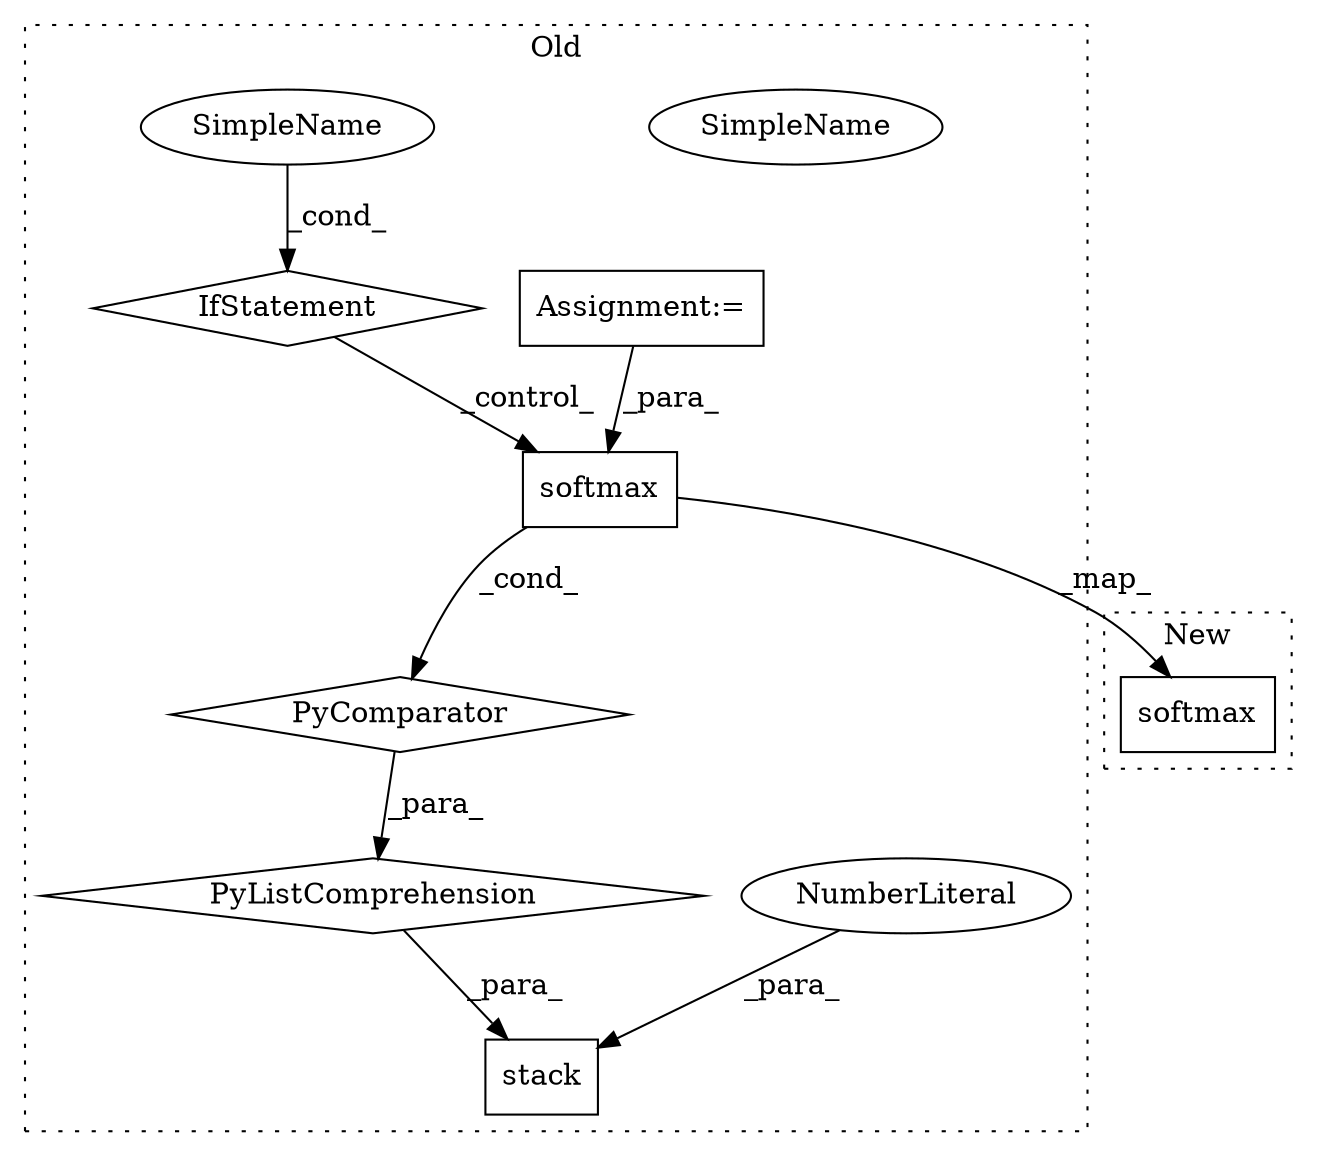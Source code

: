 digraph G {
subgraph cluster0 {
1 [label="softmax" a="32" s="1725,1764" l="8,1" shape="box"];
3 [label="Assignment:=" a="7" s="1823" l="37" shape="box"];
4 [label="stack" a="32" s="1882,1897" l="6,1" shape="box"];
5 [label="NumberLiteral" a="34" s="1896" l="1" shape="ellipse"];
6 [label="PyListComprehension" a="109" s="1705" l="163" shape="diamond"];
7 [label="PyComparator" a="113" s="1823" l="37" shape="diamond"];
8 [label="IfStatement" a="25" s="1823" l="37" shape="diamond"];
9 [label="SimpleName" a="42" s="1855" l="5" shape="ellipse"];
10 [label="SimpleName" a="42" s="1855" l="5" shape="ellipse"];
label = "Old";
style="dotted";
}
subgraph cluster1 {
2 [label="softmax" a="32" s="1799,1835" l="8,1" shape="box"];
label = "New";
style="dotted";
}
1 -> 2 [label="_map_"];
1 -> 7 [label="_cond_"];
3 -> 1 [label="_para_"];
5 -> 4 [label="_para_"];
6 -> 4 [label="_para_"];
7 -> 6 [label="_para_"];
8 -> 1 [label="_control_"];
10 -> 8 [label="_cond_"];
}